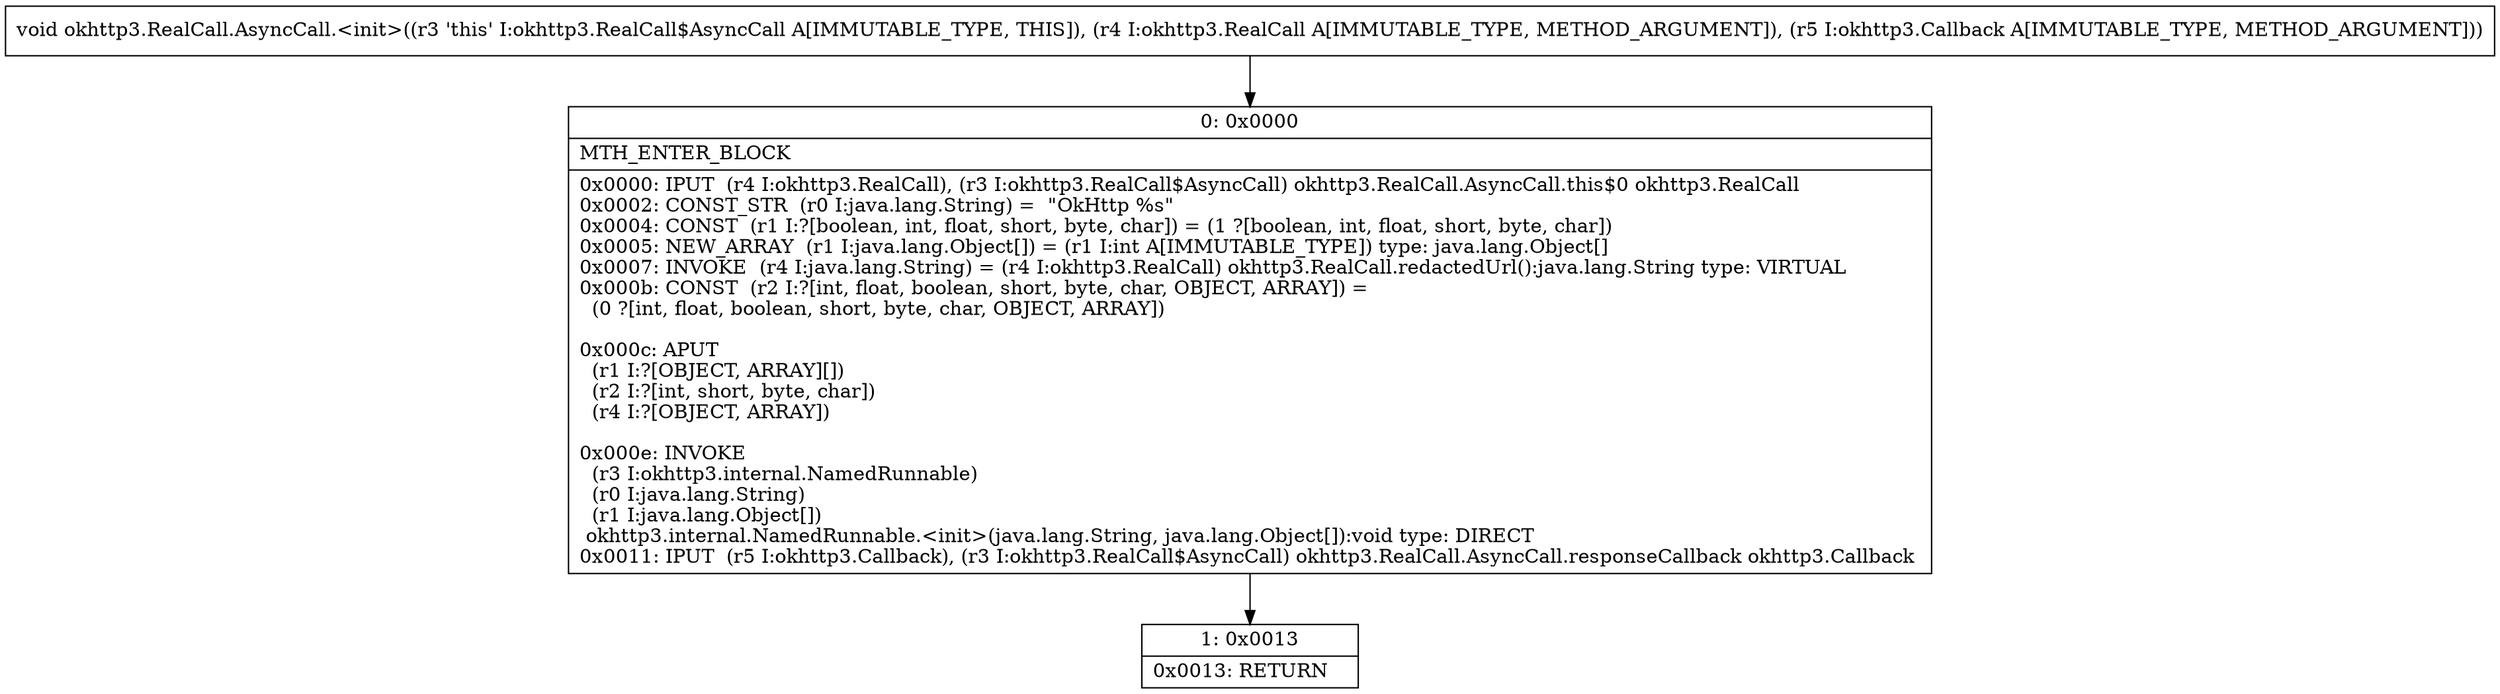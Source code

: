 digraph "CFG forokhttp3.RealCall.AsyncCall.\<init\>(Lokhttp3\/RealCall;Lokhttp3\/Callback;)V" {
Node_0 [shape=record,label="{0\:\ 0x0000|MTH_ENTER_BLOCK\l|0x0000: IPUT  (r4 I:okhttp3.RealCall), (r3 I:okhttp3.RealCall$AsyncCall) okhttp3.RealCall.AsyncCall.this$0 okhttp3.RealCall \l0x0002: CONST_STR  (r0 I:java.lang.String) =  \"OkHttp %s\" \l0x0004: CONST  (r1 I:?[boolean, int, float, short, byte, char]) = (1 ?[boolean, int, float, short, byte, char]) \l0x0005: NEW_ARRAY  (r1 I:java.lang.Object[]) = (r1 I:int A[IMMUTABLE_TYPE]) type: java.lang.Object[] \l0x0007: INVOKE  (r4 I:java.lang.String) = (r4 I:okhttp3.RealCall) okhttp3.RealCall.redactedUrl():java.lang.String type: VIRTUAL \l0x000b: CONST  (r2 I:?[int, float, boolean, short, byte, char, OBJECT, ARRAY]) = \l  (0 ?[int, float, boolean, short, byte, char, OBJECT, ARRAY])\l \l0x000c: APUT  \l  (r1 I:?[OBJECT, ARRAY][])\l  (r2 I:?[int, short, byte, char])\l  (r4 I:?[OBJECT, ARRAY])\l \l0x000e: INVOKE  \l  (r3 I:okhttp3.internal.NamedRunnable)\l  (r0 I:java.lang.String)\l  (r1 I:java.lang.Object[])\l okhttp3.internal.NamedRunnable.\<init\>(java.lang.String, java.lang.Object[]):void type: DIRECT \l0x0011: IPUT  (r5 I:okhttp3.Callback), (r3 I:okhttp3.RealCall$AsyncCall) okhttp3.RealCall.AsyncCall.responseCallback okhttp3.Callback \l}"];
Node_1 [shape=record,label="{1\:\ 0x0013|0x0013: RETURN   \l}"];
MethodNode[shape=record,label="{void okhttp3.RealCall.AsyncCall.\<init\>((r3 'this' I:okhttp3.RealCall$AsyncCall A[IMMUTABLE_TYPE, THIS]), (r4 I:okhttp3.RealCall A[IMMUTABLE_TYPE, METHOD_ARGUMENT]), (r5 I:okhttp3.Callback A[IMMUTABLE_TYPE, METHOD_ARGUMENT])) }"];
MethodNode -> Node_0;
Node_0 -> Node_1;
}


